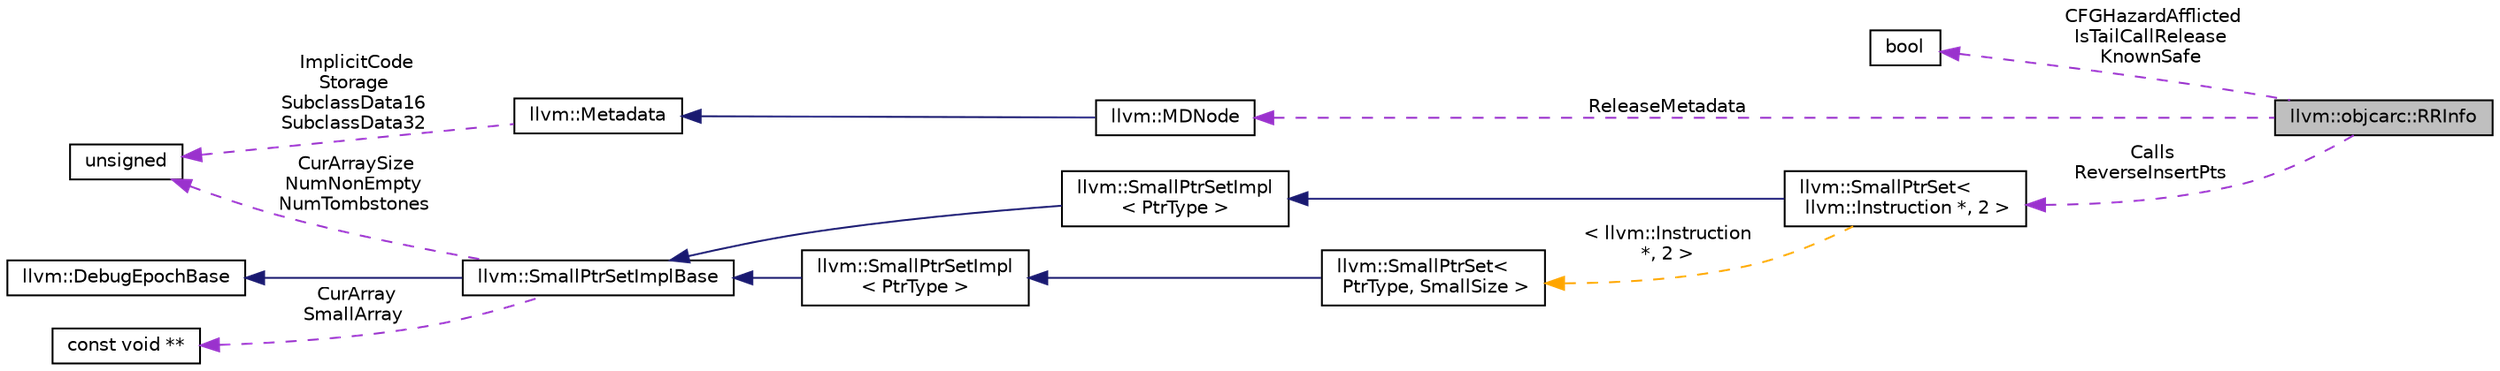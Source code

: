 digraph "llvm::objcarc::RRInfo"
{
 // LATEX_PDF_SIZE
  bgcolor="transparent";
  edge [fontname="Helvetica",fontsize="10",labelfontname="Helvetica",labelfontsize="10"];
  node [fontname="Helvetica",fontsize="10",shape="box"];
  rankdir="LR";
  Node1 [label="llvm::objcarc::RRInfo",height=0.2,width=0.4,color="black", fillcolor="grey75", style="filled", fontcolor="black",tooltip="Unidirectional information about either a retain-decrement-use-release sequence or release-use-decrem..."];
  Node2 -> Node1 [dir="back",color="darkorchid3",fontsize="10",style="dashed",label=" CFGHazardAfflicted\nIsTailCallRelease\nKnownSafe" ,fontname="Helvetica"];
  Node2 [label="bool",height=0.2,width=0.4,color="black",URL="$classbool.html",tooltip=" "];
  Node3 -> Node1 [dir="back",color="darkorchid3",fontsize="10",style="dashed",label=" ReleaseMetadata" ,fontname="Helvetica"];
  Node3 [label="llvm::MDNode",height=0.2,width=0.4,color="black",URL="$classllvm_1_1MDNode.html",tooltip="Metadata node."];
  Node4 -> Node3 [dir="back",color="midnightblue",fontsize="10",style="solid",fontname="Helvetica"];
  Node4 [label="llvm::Metadata",height=0.2,width=0.4,color="black",URL="$classllvm_1_1Metadata.html",tooltip="Root of the metadata hierarchy."];
  Node5 -> Node4 [dir="back",color="darkorchid3",fontsize="10",style="dashed",label=" ImplicitCode\nStorage\nSubclassData16\nSubclassData32" ,fontname="Helvetica"];
  Node5 [label="unsigned",height=0.2,width=0.4,color="black",URL="$classunsigned.html",tooltip=" "];
  Node6 -> Node1 [dir="back",color="darkorchid3",fontsize="10",style="dashed",label=" Calls\nReverseInsertPts" ,fontname="Helvetica"];
  Node6 [label="llvm::SmallPtrSet\<\l llvm::Instruction *, 2 \>",height=0.2,width=0.4,color="black",URL="$classllvm_1_1SmallPtrSet.html",tooltip=" "];
  Node7 -> Node6 [dir="back",color="midnightblue",fontsize="10",style="solid",fontname="Helvetica"];
  Node7 [label="llvm::SmallPtrSetImpl\l\< PtrType \>",height=0.2,width=0.4,color="black",URL="$classllvm_1_1SmallPtrSetImpl.html",tooltip="A templated base class for SmallPtrSet which provides the typesafe interface that is common across al..."];
  Node8 -> Node7 [dir="back",color="midnightblue",fontsize="10",style="solid",fontname="Helvetica"];
  Node8 [label="llvm::SmallPtrSetImplBase",height=0.2,width=0.4,color="black",URL="$classllvm_1_1SmallPtrSetImplBase.html",tooltip="SmallPtrSetImplBase - This is the common code shared among all the SmallPtrSet<>'s,..."];
  Node9 -> Node8 [dir="back",color="midnightblue",fontsize="10",style="solid",fontname="Helvetica"];
  Node9 [label="llvm::DebugEpochBase",height=0.2,width=0.4,color="black",URL="$classllvm_1_1DebugEpochBase.html",tooltip=" "];
  Node10 -> Node8 [dir="back",color="darkorchid3",fontsize="10",style="dashed",label=" CurArray\nSmallArray" ,fontname="Helvetica"];
  Node10 [label="const void **",height=0.2,width=0.4,color="black",tooltip=" "];
  Node5 -> Node8 [dir="back",color="darkorchid3",fontsize="10",style="dashed",label=" CurArraySize\nNumNonEmpty\nNumTombstones" ,fontname="Helvetica"];
  Node11 -> Node6 [dir="back",color="orange",fontsize="10",style="dashed",label=" \< llvm::Instruction\l *, 2 \>" ,fontname="Helvetica"];
  Node11 [label="llvm::SmallPtrSet\<\l PtrType, SmallSize \>",height=0.2,width=0.4,color="black",URL="$classllvm_1_1SmallPtrSet.html",tooltip="SmallPtrSet - This class implements a set which is optimized for holding SmallSize or less elements."];
  Node12 -> Node11 [dir="back",color="midnightblue",fontsize="10",style="solid",fontname="Helvetica"];
  Node12 [label="llvm::SmallPtrSetImpl\l\< PtrType \>",height=0.2,width=0.4,color="black",URL="$classllvm_1_1SmallPtrSetImpl.html",tooltip="A templated base class for SmallPtrSet which provides the typesafe interface that is common across al..."];
  Node8 -> Node12 [dir="back",color="midnightblue",fontsize="10",style="solid",fontname="Helvetica"];
}
